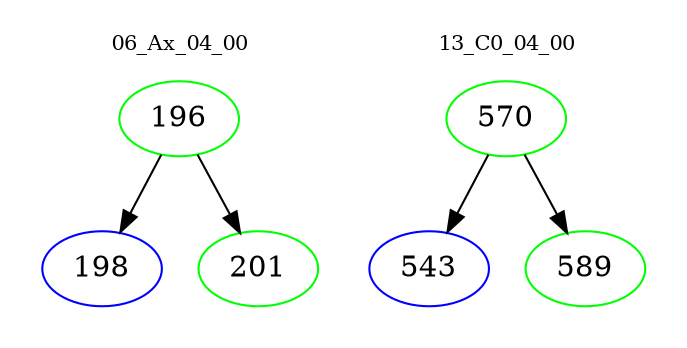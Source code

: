 digraph{
subgraph cluster_0 {
color = white
label = "06_Ax_04_00";
fontsize=10;
T0_196 [label="196", color="green"]
T0_196 -> T0_198 [color="black"]
T0_198 [label="198", color="blue"]
T0_196 -> T0_201 [color="black"]
T0_201 [label="201", color="green"]
}
subgraph cluster_1 {
color = white
label = "13_C0_04_00";
fontsize=10;
T1_570 [label="570", color="green"]
T1_570 -> T1_543 [color="black"]
T1_543 [label="543", color="blue"]
T1_570 -> T1_589 [color="black"]
T1_589 [label="589", color="green"]
}
}
